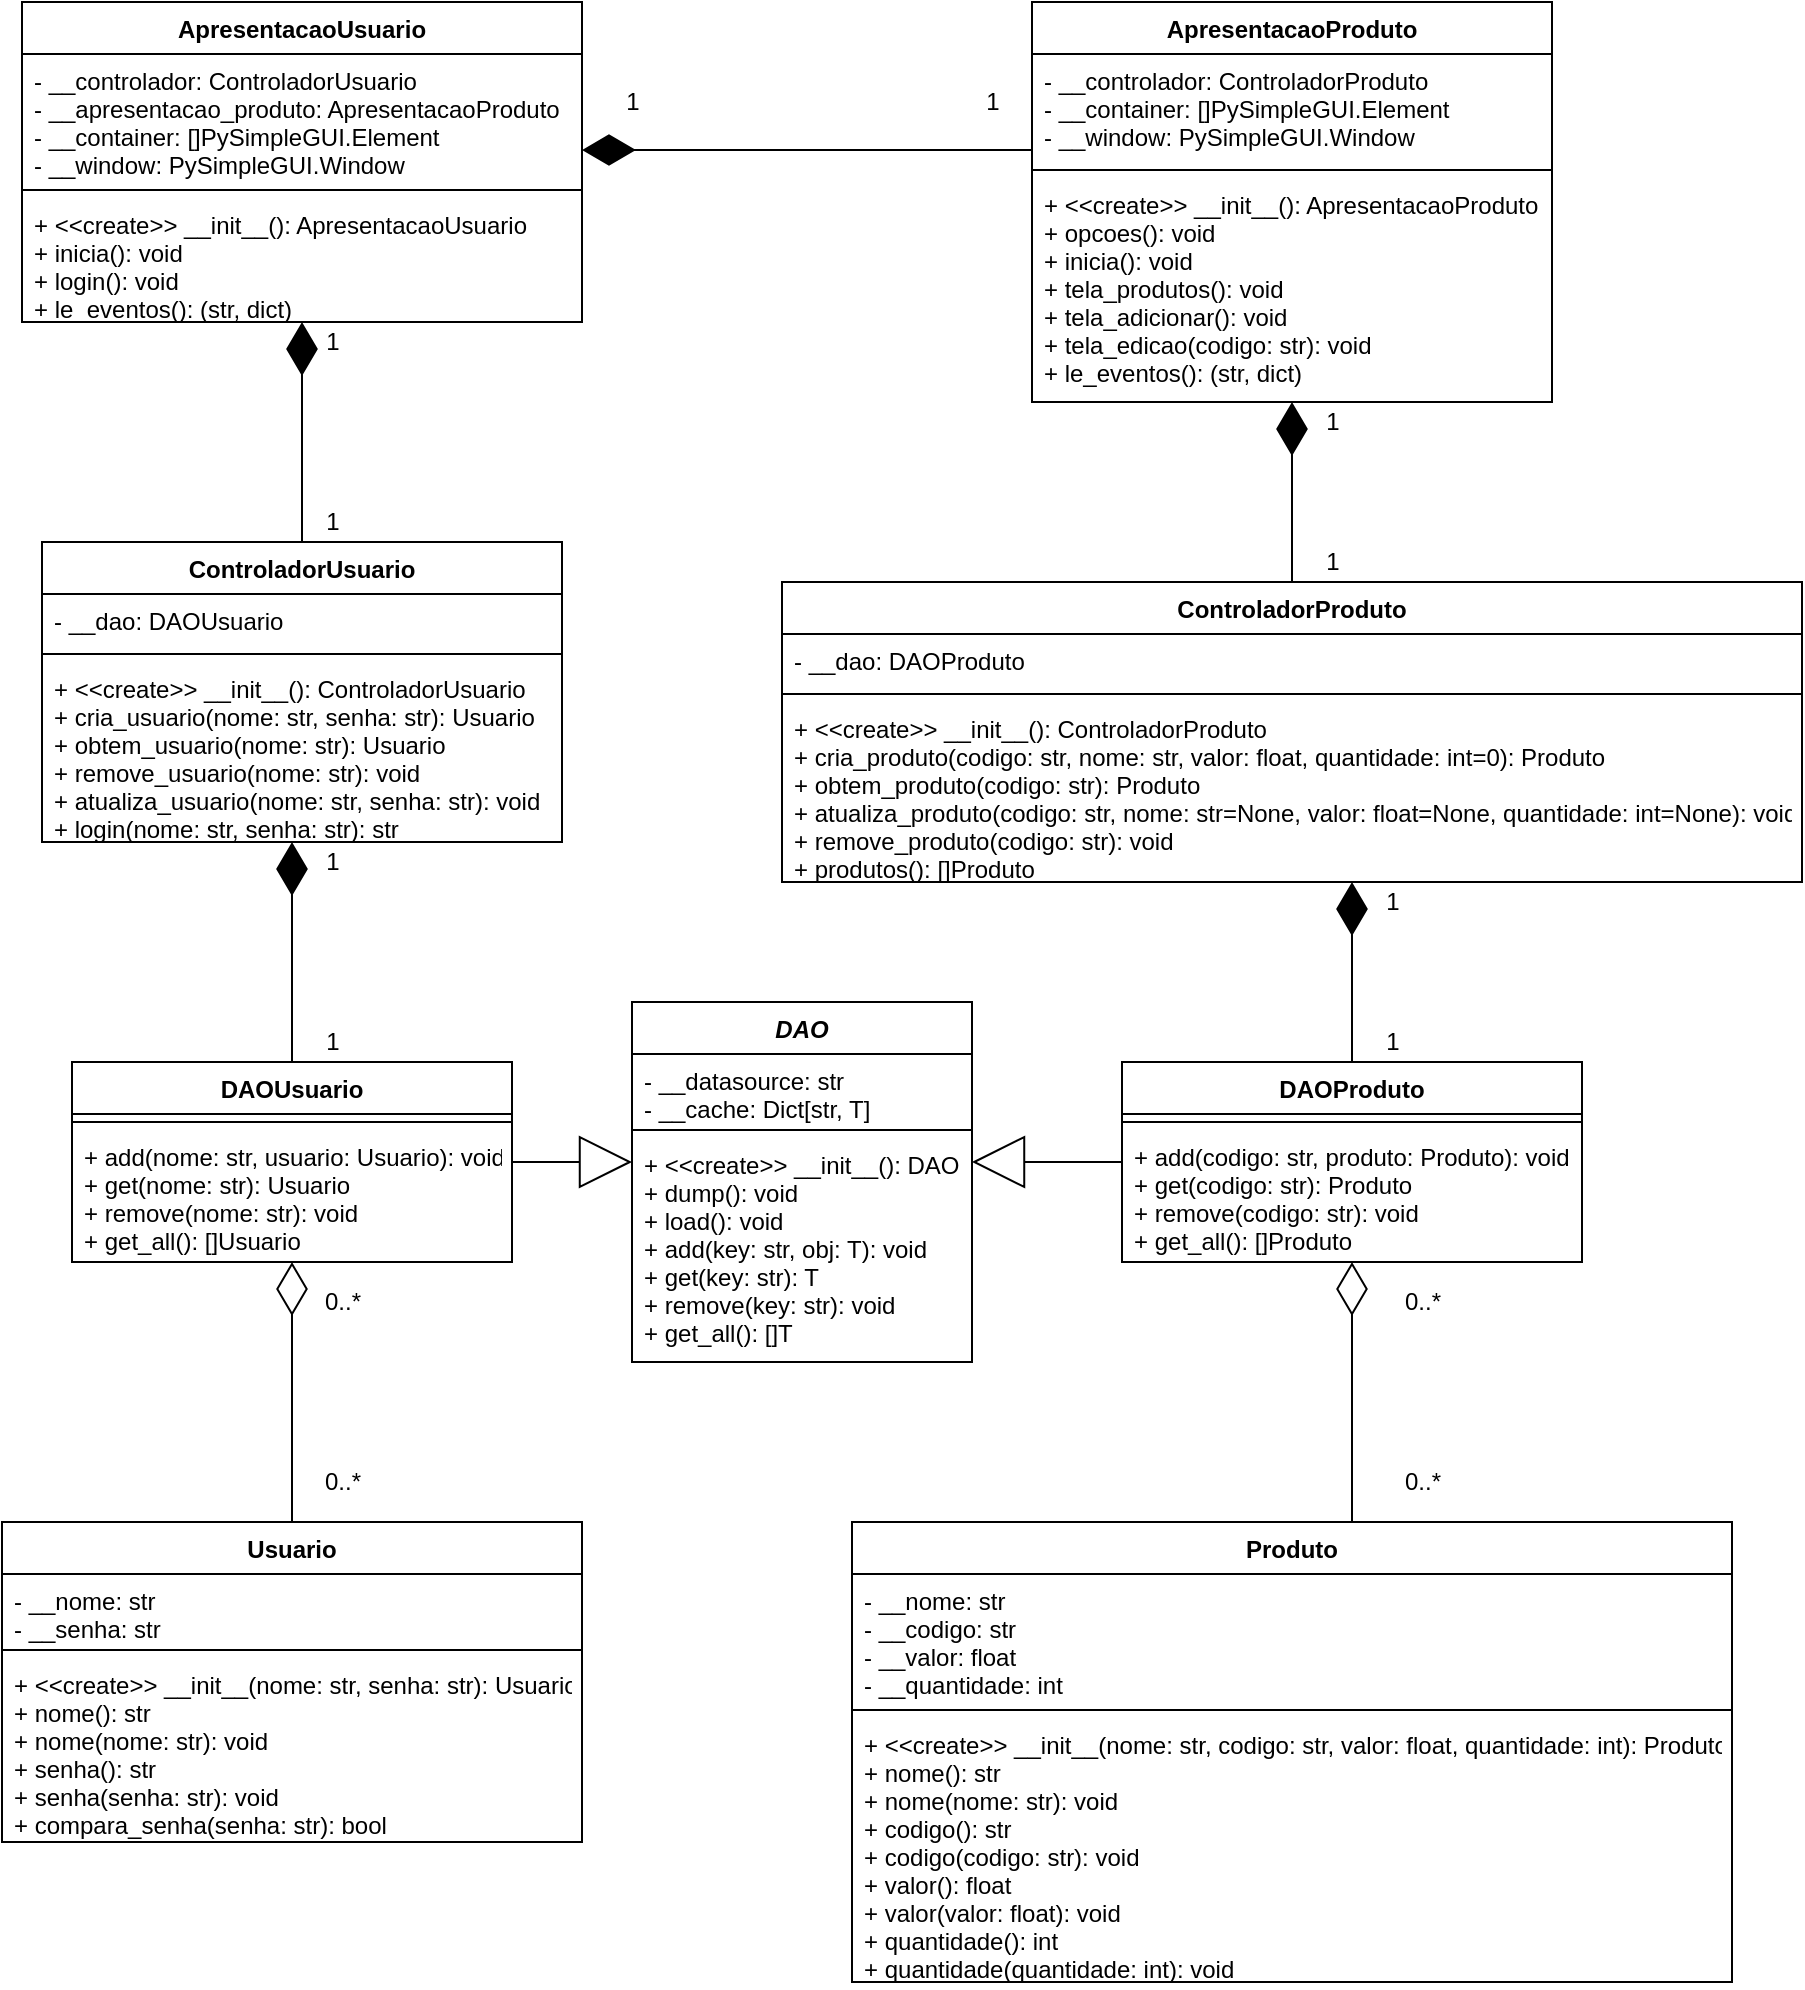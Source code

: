 <mxfile version="14.9.5" type="device"><diagram id="xESPbtG9BcrLmHbSte3v" name="Page-1"><mxGraphModel dx="868" dy="463" grid="1" gridSize="10" guides="1" tooltips="1" connect="1" arrows="1" fold="1" page="1" pageScale="1" pageWidth="850" pageHeight="1100" math="0" shadow="0"><root><mxCell id="0"/><mxCell id="1" parent="0"/><mxCell id="spooTfYoWYVpRWsJJKMv-37" value="ApresentacaoUsuario" style="swimlane;fontStyle=1;align=center;verticalAlign=top;childLayout=stackLayout;horizontal=1;startSize=26;horizontalStack=0;resizeParent=1;resizeParentMax=0;resizeLast=0;collapsible=1;marginBottom=0;" parent="1" vertex="1"><mxGeometry x="235" y="10" width="280" height="160" as="geometry"/></mxCell><mxCell id="spooTfYoWYVpRWsJJKMv-38" value="- __controlador: ControladorUsuario&#xA;- __apresentacao_produto: ApresentacaoProduto&#xA;- __container: []PySimpleGUI.Element&#xA;- __window: PySimpleGUI.Window" style="text;strokeColor=none;fillColor=none;align=left;verticalAlign=top;spacingLeft=4;spacingRight=4;overflow=hidden;rotatable=0;points=[[0,0.5],[1,0.5]];portConstraint=eastwest;" parent="spooTfYoWYVpRWsJJKMv-37" vertex="1"><mxGeometry y="26" width="280" height="64" as="geometry"/></mxCell><mxCell id="spooTfYoWYVpRWsJJKMv-39" value="" style="line;strokeWidth=1;fillColor=none;align=left;verticalAlign=middle;spacingTop=-1;spacingLeft=3;spacingRight=3;rotatable=0;labelPosition=right;points=[];portConstraint=eastwest;" parent="spooTfYoWYVpRWsJJKMv-37" vertex="1"><mxGeometry y="90" width="280" height="8" as="geometry"/></mxCell><mxCell id="spooTfYoWYVpRWsJJKMv-40" value="+ &lt;&lt;create&gt;&gt; __init__(): ApresentacaoUsuario&#xA;+ inicia(): void&#xA;+ login(): void&#xA;+ le_eventos(): (str, dict)" style="text;strokeColor=none;fillColor=none;align=left;verticalAlign=top;spacingLeft=4;spacingRight=4;overflow=hidden;rotatable=0;points=[[0,0.5],[1,0.5]];portConstraint=eastwest;" parent="spooTfYoWYVpRWsJJKMv-37" vertex="1"><mxGeometry y="98" width="280" height="62" as="geometry"/></mxCell><mxCell id="spooTfYoWYVpRWsJJKMv-126" style="edgeStyle=orthogonalEdgeStyle;rounded=0;orthogonalLoop=1;jettySize=auto;html=1;startArrow=none;startFill=0;endArrow=diamondThin;endFill=1;startSize=24;endSize=24;" parent="1" source="spooTfYoWYVpRWsJJKMv-66" target="spooTfYoWYVpRWsJJKMv-38" edge="1"><mxGeometry relative="1" as="geometry"><Array as="points"><mxPoint x="680" y="84"/><mxPoint x="680" y="84"/></Array></mxGeometry></mxCell><mxCell id="spooTfYoWYVpRWsJJKMv-66" value="ApresentacaoProduto" style="swimlane;fontStyle=1;align=center;verticalAlign=top;childLayout=stackLayout;horizontal=1;startSize=26;horizontalStack=0;resizeParent=1;resizeParentMax=0;resizeLast=0;collapsible=1;marginBottom=0;" parent="1" vertex="1"><mxGeometry x="740" y="10" width="260" height="200" as="geometry"/></mxCell><mxCell id="spooTfYoWYVpRWsJJKMv-67" value="- __controlador: ControladorProduto&#xA;- __container: []PySimpleGUI.Element&#xA;- __window: PySimpleGUI.Window&#xA;" style="text;strokeColor=none;fillColor=none;align=left;verticalAlign=top;spacingLeft=4;spacingRight=4;overflow=hidden;rotatable=0;points=[[0,0.5],[1,0.5]];portConstraint=eastwest;" parent="spooTfYoWYVpRWsJJKMv-66" vertex="1"><mxGeometry y="26" width="260" height="54" as="geometry"/></mxCell><mxCell id="spooTfYoWYVpRWsJJKMv-68" value="" style="line;strokeWidth=1;fillColor=none;align=left;verticalAlign=middle;spacingTop=-1;spacingLeft=3;spacingRight=3;rotatable=0;labelPosition=right;points=[];portConstraint=eastwest;" parent="spooTfYoWYVpRWsJJKMv-66" vertex="1"><mxGeometry y="80" width="260" height="8" as="geometry"/></mxCell><mxCell id="spooTfYoWYVpRWsJJKMv-69" value="+ &lt;&lt;create&gt;&gt; __init__(): ApresentacaoProduto&#xA;+ opcoes(): void&#xA;+ inicia(): void&#xA;+ tela_produtos(): void&#xA;+ tela_adicionar(): void&#xA;+ tela_edicao(codigo: str): void&#xA;+ le_eventos(): (str, dict)&#xA;" style="text;strokeColor=none;fillColor=none;align=left;verticalAlign=top;spacingLeft=4;spacingRight=4;overflow=hidden;rotatable=0;points=[[0,0.5],[1,0.5]];portConstraint=eastwest;" parent="spooTfYoWYVpRWsJJKMv-66" vertex="1"><mxGeometry y="88" width="260" height="112" as="geometry"/></mxCell><mxCell id="spooTfYoWYVpRWsJJKMv-130" value="1" style="text;html=1;align=center;verticalAlign=middle;resizable=0;points=[];autosize=1;strokeColor=none;" parent="1" vertex="1"><mxGeometry x="530" y="50" width="20" height="20" as="geometry"/></mxCell><mxCell id="spooTfYoWYVpRWsJJKMv-131" value="1" style="text;html=1;align=center;verticalAlign=middle;resizable=0;points=[];autosize=1;strokeColor=none;" parent="1" vertex="1"><mxGeometry x="710" y="50" width="20" height="20" as="geometry"/></mxCell><mxCell id="XayzdrTJDVy0ey67G-hG-1" value="DAO" style="swimlane;fontStyle=3;align=center;verticalAlign=top;childLayout=stackLayout;horizontal=1;startSize=26;horizontalStack=0;resizeParent=1;resizeParentMax=0;resizeLast=0;collapsible=1;marginBottom=0;" parent="1" vertex="1"><mxGeometry x="540" y="510" width="170" height="180" as="geometry"/></mxCell><mxCell id="XayzdrTJDVy0ey67G-hG-2" value="- __datasource: str&#xA;- __cache: Dict[str, T]" style="text;strokeColor=none;fillColor=none;align=left;verticalAlign=top;spacingLeft=4;spacingRight=4;overflow=hidden;rotatable=0;points=[[0,0.5],[1,0.5]];portConstraint=eastwest;" parent="XayzdrTJDVy0ey67G-hG-1" vertex="1"><mxGeometry y="26" width="170" height="34" as="geometry"/></mxCell><mxCell id="XayzdrTJDVy0ey67G-hG-3" value="" style="line;strokeWidth=1;fillColor=none;align=left;verticalAlign=middle;spacingTop=-1;spacingLeft=3;spacingRight=3;rotatable=0;labelPosition=right;points=[];portConstraint=eastwest;" parent="XayzdrTJDVy0ey67G-hG-1" vertex="1"><mxGeometry y="60" width="170" height="8" as="geometry"/></mxCell><mxCell id="XayzdrTJDVy0ey67G-hG-4" value="+ &lt;&lt;create&gt;&gt; __init__(): DAO&#xA;+ dump(): void&#xA;+ load(): void&#xA;+ add(key: str, obj: T): void&#xA;+ get(key: str): T&#xA;+ remove(key: str): void&#xA;+ get_all(): []T" style="text;strokeColor=none;fillColor=none;align=left;verticalAlign=top;spacingLeft=4;spacingRight=4;overflow=hidden;rotatable=0;points=[[0,0.5],[1,0.5]];portConstraint=eastwest;" parent="XayzdrTJDVy0ey67G-hG-1" vertex="1"><mxGeometry y="68" width="170" height="112" as="geometry"/></mxCell><mxCell id="XayzdrTJDVy0ey67G-hG-38" style="edgeStyle=orthogonalEdgeStyle;rounded=0;orthogonalLoop=1;jettySize=auto;html=1;endArrow=diamondThin;endFill=1;endSize=24;" parent="1" source="XayzdrTJDVy0ey67G-hG-6" target="XayzdrTJDVy0ey67G-hG-15" edge="1"><mxGeometry relative="1" as="geometry"><Array as="points"><mxPoint x="370" y="460"/><mxPoint x="370" y="460"/></Array></mxGeometry></mxCell><mxCell id="XayzdrTJDVy0ey67G-hG-43" style="edgeStyle=orthogonalEdgeStyle;rounded=0;orthogonalLoop=1;jettySize=auto;html=1;endArrow=block;endFill=0;endSize=24;" parent="1" source="XayzdrTJDVy0ey67G-hG-6" target="XayzdrTJDVy0ey67G-hG-1" edge="1"><mxGeometry relative="1" as="geometry"><Array as="points"><mxPoint x="510" y="590"/><mxPoint x="510" y="590"/></Array></mxGeometry></mxCell><mxCell id="XayzdrTJDVy0ey67G-hG-6" value="DAOUsuario" style="swimlane;fontStyle=1;align=center;verticalAlign=top;childLayout=stackLayout;horizontal=1;startSize=26;horizontalStack=0;resizeParent=1;resizeParentMax=0;resizeLast=0;collapsible=1;marginBottom=0;" parent="1" vertex="1"><mxGeometry x="260" y="540" width="220" height="100" as="geometry"/></mxCell><mxCell id="XayzdrTJDVy0ey67G-hG-8" value="" style="line;strokeWidth=1;fillColor=none;align=left;verticalAlign=middle;spacingTop=-1;spacingLeft=3;spacingRight=3;rotatable=0;labelPosition=right;points=[];portConstraint=eastwest;" parent="XayzdrTJDVy0ey67G-hG-6" vertex="1"><mxGeometry y="26" width="220" height="8" as="geometry"/></mxCell><mxCell id="XayzdrTJDVy0ey67G-hG-9" value="+ add(nome: str, usuario: Usuario): void&#xA;+ get(nome: str): Usuario&#xA;+ remove(nome: str): void&#xA;+ get_all(): []Usuario&#xA;" style="text;strokeColor=none;fillColor=none;align=left;verticalAlign=top;spacingLeft=4;spacingRight=4;overflow=hidden;rotatable=0;points=[[0,0.5],[1,0.5]];portConstraint=eastwest;" parent="XayzdrTJDVy0ey67G-hG-6" vertex="1"><mxGeometry y="34" width="220" height="66" as="geometry"/></mxCell><mxCell id="XayzdrTJDVy0ey67G-hG-41" style="edgeStyle=orthogonalEdgeStyle;rounded=0;orthogonalLoop=1;jettySize=auto;html=1;endArrow=diamondThin;endFill=1;endSize=24;" parent="1" source="XayzdrTJDVy0ey67G-hG-10" target="XayzdrTJDVy0ey67G-hG-25" edge="1"><mxGeometry relative="1" as="geometry"><Array as="points"><mxPoint x="900" y="460"/><mxPoint x="900" y="460"/></Array></mxGeometry></mxCell><mxCell id="XayzdrTJDVy0ey67G-hG-42" style="edgeStyle=orthogonalEdgeStyle;rounded=0;orthogonalLoop=1;jettySize=auto;html=1;endArrow=block;endFill=0;endSize=24;" parent="1" source="XayzdrTJDVy0ey67G-hG-10" target="XayzdrTJDVy0ey67G-hG-4" edge="1"><mxGeometry relative="1" as="geometry"><Array as="points"><mxPoint x="740" y="590"/><mxPoint x="740" y="590"/></Array></mxGeometry></mxCell><mxCell id="XayzdrTJDVy0ey67G-hG-10" value="DAOProduto" style="swimlane;fontStyle=1;align=center;verticalAlign=top;childLayout=stackLayout;horizontal=1;startSize=26;horizontalStack=0;resizeParent=1;resizeParentMax=0;resizeLast=0;collapsible=1;marginBottom=0;" parent="1" vertex="1"><mxGeometry x="785" y="540" width="230" height="100" as="geometry"/></mxCell><mxCell id="XayzdrTJDVy0ey67G-hG-12" value="" style="line;strokeWidth=1;fillColor=none;align=left;verticalAlign=middle;spacingTop=-1;spacingLeft=3;spacingRight=3;rotatable=0;labelPosition=right;points=[];portConstraint=eastwest;" parent="XayzdrTJDVy0ey67G-hG-10" vertex="1"><mxGeometry y="26" width="230" height="8" as="geometry"/></mxCell><mxCell id="XayzdrTJDVy0ey67G-hG-13" value="+ add(codigo: str, produto: Produto): void&#xA;+ get(codigo: str): Produto&#xA;+ remove(codigo: str): void&#xA;+ get_all(): []Produto&#xA;" style="text;strokeColor=none;fillColor=none;align=left;verticalAlign=top;spacingLeft=4;spacingRight=4;overflow=hidden;rotatable=0;points=[[0,0.5],[1,0.5]];portConstraint=eastwest;" parent="XayzdrTJDVy0ey67G-hG-10" vertex="1"><mxGeometry y="34" width="230" height="66" as="geometry"/></mxCell><mxCell id="q8LmY2Fvo20JsFwXBx6O-4" style="edgeStyle=orthogonalEdgeStyle;rounded=0;orthogonalLoop=1;jettySize=auto;html=1;endArrow=diamondThin;endFill=1;endSize=24;" edge="1" parent="1" source="XayzdrTJDVy0ey67G-hG-15" target="spooTfYoWYVpRWsJJKMv-37"><mxGeometry relative="1" as="geometry"/></mxCell><mxCell id="XayzdrTJDVy0ey67G-hG-15" value="ControladorUsuario" style="swimlane;fontStyle=1;align=center;verticalAlign=top;childLayout=stackLayout;horizontal=1;startSize=26;horizontalStack=0;resizeParent=1;resizeParentMax=0;resizeLast=0;collapsible=1;marginBottom=0;" parent="1" vertex="1"><mxGeometry x="245" y="280" width="260" height="150" as="geometry"/></mxCell><mxCell id="XayzdrTJDVy0ey67G-hG-16" value="- __dao: DAOUsuario" style="text;strokeColor=none;fillColor=none;align=left;verticalAlign=top;spacingLeft=4;spacingRight=4;overflow=hidden;rotatable=0;points=[[0,0.5],[1,0.5]];portConstraint=eastwest;" parent="XayzdrTJDVy0ey67G-hG-15" vertex="1"><mxGeometry y="26" width="260" height="26" as="geometry"/></mxCell><mxCell id="XayzdrTJDVy0ey67G-hG-17" value="" style="line;strokeWidth=1;fillColor=none;align=left;verticalAlign=middle;spacingTop=-1;spacingLeft=3;spacingRight=3;rotatable=0;labelPosition=right;points=[];portConstraint=eastwest;" parent="XayzdrTJDVy0ey67G-hG-15" vertex="1"><mxGeometry y="52" width="260" height="8" as="geometry"/></mxCell><mxCell id="XayzdrTJDVy0ey67G-hG-18" value="+ &lt;&lt;create&gt;&gt; __init__(): ControladorUsuario&#xA;+ cria_usuario(nome: str, senha: str): Usuario&#xA;+ obtem_usuario(nome: str): Usuario&#xA;+ remove_usuario(nome: str): void&#xA;+ atualiza_usuario(nome: str, senha: str): void&#xA;+ login(nome: str, senha: str): str&#xA;" style="text;strokeColor=none;fillColor=none;align=left;verticalAlign=top;spacingLeft=4;spacingRight=4;overflow=hidden;rotatable=0;points=[[0,0.5],[1,0.5]];portConstraint=eastwest;" parent="XayzdrTJDVy0ey67G-hG-15" vertex="1"><mxGeometry y="60" width="260" height="90" as="geometry"/></mxCell><mxCell id="XayzdrTJDVy0ey67G-hG-39" style="edgeStyle=orthogonalEdgeStyle;rounded=0;orthogonalLoop=1;jettySize=auto;html=1;endArrow=diamondThin;endFill=0;endSize=24;" parent="1" source="XayzdrTJDVy0ey67G-hG-19" target="XayzdrTJDVy0ey67G-hG-6" edge="1"><mxGeometry relative="1" as="geometry"/></mxCell><mxCell id="XayzdrTJDVy0ey67G-hG-19" value="Usuario" style="swimlane;fontStyle=1;align=center;verticalAlign=top;childLayout=stackLayout;horizontal=1;startSize=26;horizontalStack=0;resizeParent=1;resizeParentMax=0;resizeLast=0;collapsible=1;marginBottom=0;" parent="1" vertex="1"><mxGeometry x="225" y="770" width="290" height="160" as="geometry"/></mxCell><mxCell id="XayzdrTJDVy0ey67G-hG-20" value="- __nome: str&#xA;- __senha: str" style="text;strokeColor=none;fillColor=none;align=left;verticalAlign=top;spacingLeft=4;spacingRight=4;overflow=hidden;rotatable=0;points=[[0,0.5],[1,0.5]];portConstraint=eastwest;" parent="XayzdrTJDVy0ey67G-hG-19" vertex="1"><mxGeometry y="26" width="290" height="34" as="geometry"/></mxCell><mxCell id="XayzdrTJDVy0ey67G-hG-21" value="" style="line;strokeWidth=1;fillColor=none;align=left;verticalAlign=middle;spacingTop=-1;spacingLeft=3;spacingRight=3;rotatable=0;labelPosition=right;points=[];portConstraint=eastwest;" parent="XayzdrTJDVy0ey67G-hG-19" vertex="1"><mxGeometry y="60" width="290" height="8" as="geometry"/></mxCell><mxCell id="XayzdrTJDVy0ey67G-hG-22" value="+ &lt;&lt;create&gt;&gt; __init__(nome: str, senha: str): Usuario&#xA;+ nome(): str&#xA;+ nome(nome: str): void&#xA;+ senha(): str&#xA;+ senha(senha: str): void&#xA;+ compara_senha(senha: str): bool&#xA;" style="text;strokeColor=none;fillColor=none;align=left;verticalAlign=top;spacingLeft=4;spacingRight=4;overflow=hidden;rotatable=0;points=[[0,0.5],[1,0.5]];portConstraint=eastwest;" parent="XayzdrTJDVy0ey67G-hG-19" vertex="1"><mxGeometry y="68" width="290" height="92" as="geometry"/></mxCell><mxCell id="XayzdrTJDVy0ey67G-hG-36" style="edgeStyle=orthogonalEdgeStyle;rounded=0;orthogonalLoop=1;jettySize=auto;html=1;endArrow=diamondThin;endFill=1;endSize=24;" parent="1" source="XayzdrTJDVy0ey67G-hG-25" target="spooTfYoWYVpRWsJJKMv-66" edge="1"><mxGeometry relative="1" as="geometry"><mxPoint x="910" y="240" as="targetPoint"/></mxGeometry></mxCell><mxCell id="XayzdrTJDVy0ey67G-hG-25" value="ControladorProduto" style="swimlane;fontStyle=1;align=center;verticalAlign=top;childLayout=stackLayout;horizontal=1;startSize=26;horizontalStack=0;resizeParent=1;resizeParentMax=0;resizeLast=0;collapsible=1;marginBottom=0;" parent="1" vertex="1"><mxGeometry x="615" y="300" width="510" height="150" as="geometry"/></mxCell><mxCell id="XayzdrTJDVy0ey67G-hG-26" value="- __dao: DAOProduto" style="text;strokeColor=none;fillColor=none;align=left;verticalAlign=top;spacingLeft=4;spacingRight=4;overflow=hidden;rotatable=0;points=[[0,0.5],[1,0.5]];portConstraint=eastwest;" parent="XayzdrTJDVy0ey67G-hG-25" vertex="1"><mxGeometry y="26" width="510" height="26" as="geometry"/></mxCell><mxCell id="XayzdrTJDVy0ey67G-hG-27" value="" style="line;strokeWidth=1;fillColor=none;align=left;verticalAlign=middle;spacingTop=-1;spacingLeft=3;spacingRight=3;rotatable=0;labelPosition=right;points=[];portConstraint=eastwest;" parent="XayzdrTJDVy0ey67G-hG-25" vertex="1"><mxGeometry y="52" width="510" height="8" as="geometry"/></mxCell><mxCell id="XayzdrTJDVy0ey67G-hG-28" value="+ &lt;&lt;create&gt;&gt; __init__(): ControladorProduto&#xA;+ cria_produto(codigo: str, nome: str, valor: float, quantidade: int=0): Produto&#xA;+ obtem_produto(codigo: str): Produto&#xA;+ atualiza_produto(codigo: str, nome: str=None, valor: float=None, quantidade: int=None): void&#xA;+ remove_produto(codigo: str): void&#xA;+ produtos(): []Produto&#xA;&#xA;" style="text;strokeColor=none;fillColor=none;align=left;verticalAlign=top;spacingLeft=4;spacingRight=4;overflow=hidden;rotatable=0;points=[[0,0.5],[1,0.5]];portConstraint=eastwest;" parent="XayzdrTJDVy0ey67G-hG-25" vertex="1"><mxGeometry y="60" width="510" height="90" as="geometry"/></mxCell><mxCell id="XayzdrTJDVy0ey67G-hG-40" style="edgeStyle=orthogonalEdgeStyle;rounded=0;orthogonalLoop=1;jettySize=auto;html=1;endArrow=diamondThin;endFill=0;endSize=24;" parent="1" source="XayzdrTJDVy0ey67G-hG-30" target="XayzdrTJDVy0ey67G-hG-10" edge="1"><mxGeometry relative="1" as="geometry"><Array as="points"><mxPoint x="900" y="740"/><mxPoint x="900" y="740"/></Array></mxGeometry></mxCell><mxCell id="XayzdrTJDVy0ey67G-hG-30" value="Produto" style="swimlane;fontStyle=1;align=center;verticalAlign=top;childLayout=stackLayout;horizontal=1;startSize=26;horizontalStack=0;resizeParent=1;resizeParentMax=0;resizeLast=0;collapsible=1;marginBottom=0;" parent="1" vertex="1"><mxGeometry x="650" y="770" width="440" height="230" as="geometry"/></mxCell><mxCell id="XayzdrTJDVy0ey67G-hG-31" value="- __nome: str&#xA;- __codigo: str&#xA;- __valor: float&#xA;- __quantidade: int" style="text;strokeColor=none;fillColor=none;align=left;verticalAlign=top;spacingLeft=4;spacingRight=4;overflow=hidden;rotatable=0;points=[[0,0.5],[1,0.5]];portConstraint=eastwest;" parent="XayzdrTJDVy0ey67G-hG-30" vertex="1"><mxGeometry y="26" width="440" height="64" as="geometry"/></mxCell><mxCell id="XayzdrTJDVy0ey67G-hG-32" value="" style="line;strokeWidth=1;fillColor=none;align=left;verticalAlign=middle;spacingTop=-1;spacingLeft=3;spacingRight=3;rotatable=0;labelPosition=right;points=[];portConstraint=eastwest;" parent="XayzdrTJDVy0ey67G-hG-30" vertex="1"><mxGeometry y="90" width="440" height="8" as="geometry"/></mxCell><mxCell id="XayzdrTJDVy0ey67G-hG-33" value="+ &lt;&lt;create&gt;&gt; __init__(nome: str, codigo: str, valor: float, quantidade: int): Produto&#xA;+ nome(): str&#xA;+ nome(nome: str): void&#xA;+ codigo(): str&#xA;+ codigo(codigo: str): void&#xA;+ valor(): float&#xA;+ valor(valor: float): void&#xA;+ quantidade(): int&#xA;+ quantidade(quantidade: int): void" style="text;strokeColor=none;fillColor=none;align=left;verticalAlign=top;spacingLeft=4;spacingRight=4;overflow=hidden;rotatable=0;points=[[0,0.5],[1,0.5]];portConstraint=eastwest;" parent="XayzdrTJDVy0ey67G-hG-30" vertex="1"><mxGeometry y="98" width="440" height="132" as="geometry"/></mxCell><mxCell id="XayzdrTJDVy0ey67G-hG-35" style="edgeStyle=orthogonalEdgeStyle;rounded=0;orthogonalLoop=1;jettySize=auto;html=1;exitX=1;exitY=0.5;exitDx=0;exitDy=0;" parent="XayzdrTJDVy0ey67G-hG-30" source="XayzdrTJDVy0ey67G-hG-33" target="XayzdrTJDVy0ey67G-hG-33" edge="1"><mxGeometry relative="1" as="geometry"/></mxCell><mxCell id="XayzdrTJDVy0ey67G-hG-44" value="1" style="text;html=1;align=center;verticalAlign=middle;resizable=0;points=[];autosize=1;strokeColor=none;" parent="1" vertex="1"><mxGeometry x="380" y="170" width="20" height="20" as="geometry"/></mxCell><mxCell id="XayzdrTJDVy0ey67G-hG-45" value="1" style="text;html=1;align=center;verticalAlign=middle;resizable=0;points=[];autosize=1;strokeColor=none;" parent="1" vertex="1"><mxGeometry x="380" y="260" width="20" height="20" as="geometry"/></mxCell><mxCell id="XayzdrTJDVy0ey67G-hG-46" value="1" style="text;html=1;align=center;verticalAlign=middle;resizable=0;points=[];autosize=1;strokeColor=none;" parent="1" vertex="1"><mxGeometry x="880" y="280" width="20" height="20" as="geometry"/></mxCell><mxCell id="XayzdrTJDVy0ey67G-hG-47" value="1" style="text;html=1;align=center;verticalAlign=middle;resizable=0;points=[];autosize=1;strokeColor=none;" parent="1" vertex="1"><mxGeometry x="880" y="210" width="20" height="20" as="geometry"/></mxCell><mxCell id="XayzdrTJDVy0ey67G-hG-48" value="1" style="text;html=1;align=center;verticalAlign=middle;resizable=0;points=[];autosize=1;strokeColor=none;" parent="1" vertex="1"><mxGeometry x="910" y="450" width="20" height="20" as="geometry"/></mxCell><mxCell id="XayzdrTJDVy0ey67G-hG-49" value="1" style="text;html=1;align=center;verticalAlign=middle;resizable=0;points=[];autosize=1;strokeColor=none;" parent="1" vertex="1"><mxGeometry x="910" y="520" width="20" height="20" as="geometry"/></mxCell><mxCell id="XayzdrTJDVy0ey67G-hG-50" value="0..*" style="text;html=1;align=center;verticalAlign=middle;resizable=0;points=[];autosize=1;strokeColor=none;" parent="1" vertex="1"><mxGeometry x="920" y="650" width="30" height="20" as="geometry"/></mxCell><mxCell id="XayzdrTJDVy0ey67G-hG-51" value="0..*" style="text;html=1;align=center;verticalAlign=middle;resizable=0;points=[];autosize=1;strokeColor=none;" parent="1" vertex="1"><mxGeometry x="920" y="740" width="30" height="20" as="geometry"/></mxCell><mxCell id="XayzdrTJDVy0ey67G-hG-52" value="0..*" style="text;html=1;align=center;verticalAlign=middle;resizable=0;points=[];autosize=1;strokeColor=none;" parent="1" vertex="1"><mxGeometry x="380" y="650" width="30" height="20" as="geometry"/></mxCell><mxCell id="XayzdrTJDVy0ey67G-hG-53" value="0..*" style="text;html=1;align=center;verticalAlign=middle;resizable=0;points=[];autosize=1;strokeColor=none;" parent="1" vertex="1"><mxGeometry x="380" y="740" width="30" height="20" as="geometry"/></mxCell><mxCell id="XayzdrTJDVy0ey67G-hG-54" value="1" style="text;html=1;align=center;verticalAlign=middle;resizable=0;points=[];autosize=1;strokeColor=none;" parent="1" vertex="1"><mxGeometry x="380" y="430" width="20" height="20" as="geometry"/></mxCell><mxCell id="XayzdrTJDVy0ey67G-hG-55" value="1" style="text;html=1;align=center;verticalAlign=middle;resizable=0;points=[];autosize=1;strokeColor=none;" parent="1" vertex="1"><mxGeometry x="380" y="520" width="20" height="20" as="geometry"/></mxCell></root></mxGraphModel></diagram></mxfile>